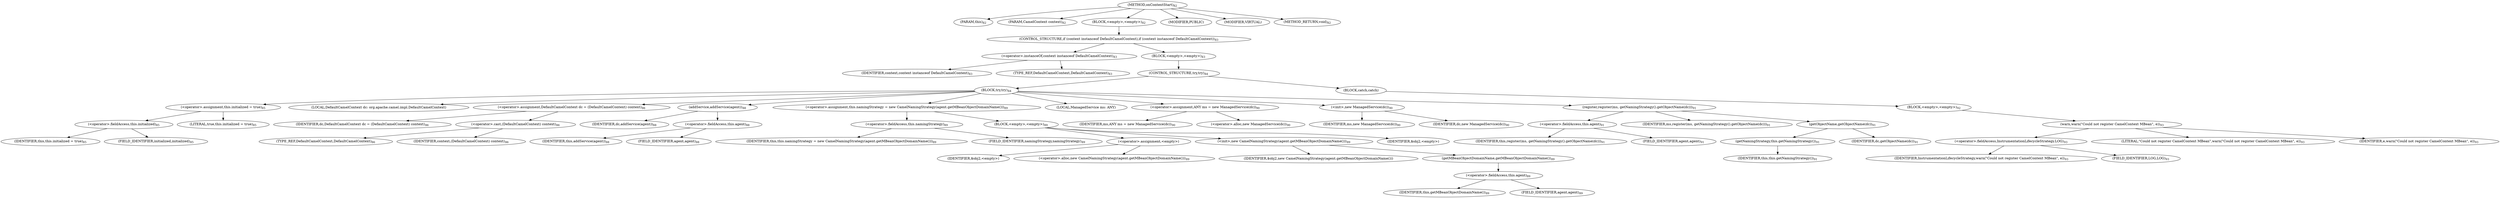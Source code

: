 digraph "onContextStart" {  
"129" [label = <(METHOD,onContextStart)<SUB>82</SUB>> ]
"13" [label = <(PARAM,this)<SUB>82</SUB>> ]
"130" [label = <(PARAM,CamelContext context)<SUB>82</SUB>> ]
"131" [label = <(BLOCK,&lt;empty&gt;,&lt;empty&gt;)<SUB>82</SUB>> ]
"132" [label = <(CONTROL_STRUCTURE,if (context instanceof DefaultCamelContext),if (context instanceof DefaultCamelContext))<SUB>83</SUB>> ]
"133" [label = <(&lt;operator&gt;.instanceOf,context instanceof DefaultCamelContext)<SUB>83</SUB>> ]
"134" [label = <(IDENTIFIER,context,context instanceof DefaultCamelContext)<SUB>83</SUB>> ]
"135" [label = <(TYPE_REF,DefaultCamelContext,DefaultCamelContext)<SUB>83</SUB>> ]
"136" [label = <(BLOCK,&lt;empty&gt;,&lt;empty&gt;)<SUB>83</SUB>> ]
"137" [label = <(CONTROL_STRUCTURE,try,try)<SUB>84</SUB>> ]
"138" [label = <(BLOCK,try,try)<SUB>84</SUB>> ]
"139" [label = <(&lt;operator&gt;.assignment,this.initialized = true)<SUB>85</SUB>> ]
"140" [label = <(&lt;operator&gt;.fieldAccess,this.initialized)<SUB>85</SUB>> ]
"141" [label = <(IDENTIFIER,this,this.initialized = true)<SUB>85</SUB>> ]
"142" [label = <(FIELD_IDENTIFIER,initialized,initialized)<SUB>85</SUB>> ]
"143" [label = <(LITERAL,true,this.initialized = true)<SUB>85</SUB>> ]
"144" [label = <(LOCAL,DefaultCamelContext dc: org.apache.camel.impl.DefaultCamelContext)> ]
"145" [label = <(&lt;operator&gt;.assignment,DefaultCamelContext dc = (DefaultCamelContext) context)<SUB>86</SUB>> ]
"146" [label = <(IDENTIFIER,dc,DefaultCamelContext dc = (DefaultCamelContext) context)<SUB>86</SUB>> ]
"147" [label = <(&lt;operator&gt;.cast,(DefaultCamelContext) context)<SUB>86</SUB>> ]
"148" [label = <(TYPE_REF,DefaultCamelContext,DefaultCamelContext)<SUB>86</SUB>> ]
"149" [label = <(IDENTIFIER,context,(DefaultCamelContext) context)<SUB>86</SUB>> ]
"150" [label = <(addService,addService(agent))<SUB>88</SUB>> ]
"151" [label = <(IDENTIFIER,dc,addService(agent))<SUB>88</SUB>> ]
"152" [label = <(&lt;operator&gt;.fieldAccess,this.agent)<SUB>88</SUB>> ]
"153" [label = <(IDENTIFIER,this,addService(agent))<SUB>88</SUB>> ]
"154" [label = <(FIELD_IDENTIFIER,agent,agent)<SUB>88</SUB>> ]
"155" [label = <(&lt;operator&gt;.assignment,this.namingStrategy = new CamelNamingStrategy(agent.getMBeanObjectDomainName()))<SUB>89</SUB>> ]
"156" [label = <(&lt;operator&gt;.fieldAccess,this.namingStrategy)<SUB>89</SUB>> ]
"157" [label = <(IDENTIFIER,this,this.namingStrategy = new CamelNamingStrategy(agent.getMBeanObjectDomainName()))<SUB>89</SUB>> ]
"158" [label = <(FIELD_IDENTIFIER,namingStrategy,namingStrategy)<SUB>89</SUB>> ]
"159" [label = <(BLOCK,&lt;empty&gt;,&lt;empty&gt;)<SUB>89</SUB>> ]
"160" [label = <(&lt;operator&gt;.assignment,&lt;empty&gt;)> ]
"161" [label = <(IDENTIFIER,$obj2,&lt;empty&gt;)> ]
"162" [label = <(&lt;operator&gt;.alloc,new CamelNamingStrategy(agent.getMBeanObjectDomainName()))<SUB>89</SUB>> ]
"163" [label = <(&lt;init&gt;,new CamelNamingStrategy(agent.getMBeanObjectDomainName()))<SUB>89</SUB>> ]
"164" [label = <(IDENTIFIER,$obj2,new CamelNamingStrategy(agent.getMBeanObjectDomainName()))> ]
"165" [label = <(getMBeanObjectDomainName,getMBeanObjectDomainName())<SUB>89</SUB>> ]
"166" [label = <(&lt;operator&gt;.fieldAccess,this.agent)<SUB>89</SUB>> ]
"167" [label = <(IDENTIFIER,this,getMBeanObjectDomainName())<SUB>89</SUB>> ]
"168" [label = <(FIELD_IDENTIFIER,agent,agent)<SUB>89</SUB>> ]
"169" [label = <(IDENTIFIER,$obj2,&lt;empty&gt;)> ]
"11" [label = <(LOCAL,ManagedService ms: ANY)> ]
"170" [label = <(&lt;operator&gt;.assignment,ANY ms = new ManagedService(dc))<SUB>90</SUB>> ]
"171" [label = <(IDENTIFIER,ms,ANY ms = new ManagedService(dc))<SUB>90</SUB>> ]
"172" [label = <(&lt;operator&gt;.alloc,new ManagedService(dc))<SUB>90</SUB>> ]
"173" [label = <(&lt;init&gt;,new ManagedService(dc))<SUB>90</SUB>> ]
"10" [label = <(IDENTIFIER,ms,new ManagedService(dc))<SUB>90</SUB>> ]
"174" [label = <(IDENTIFIER,dc,new ManagedService(dc))<SUB>90</SUB>> ]
"175" [label = <(register,register(ms, getNamingStrategy().getObjectName(dc)))<SUB>91</SUB>> ]
"176" [label = <(&lt;operator&gt;.fieldAccess,this.agent)<SUB>91</SUB>> ]
"177" [label = <(IDENTIFIER,this,register(ms, getNamingStrategy().getObjectName(dc)))<SUB>91</SUB>> ]
"178" [label = <(FIELD_IDENTIFIER,agent,agent)<SUB>91</SUB>> ]
"179" [label = <(IDENTIFIER,ms,register(ms, getNamingStrategy().getObjectName(dc)))<SUB>91</SUB>> ]
"180" [label = <(getObjectName,getObjectName(dc))<SUB>91</SUB>> ]
"181" [label = <(getNamingStrategy,this.getNamingStrategy())<SUB>91</SUB>> ]
"12" [label = <(IDENTIFIER,this,this.getNamingStrategy())<SUB>91</SUB>> ]
"182" [label = <(IDENTIFIER,dc,getObjectName(dc))<SUB>91</SUB>> ]
"183" [label = <(BLOCK,catch,catch)> ]
"184" [label = <(BLOCK,&lt;empty&gt;,&lt;empty&gt;)<SUB>92</SUB>> ]
"185" [label = <(warn,warn(&quot;Could not register CamelContext MBean&quot;, e))<SUB>93</SUB>> ]
"186" [label = <(&lt;operator&gt;.fieldAccess,InstrumentationLifecycleStrategy.LOG)<SUB>93</SUB>> ]
"187" [label = <(IDENTIFIER,InstrumentationLifecycleStrategy,warn(&quot;Could not register CamelContext MBean&quot;, e))<SUB>93</SUB>> ]
"188" [label = <(FIELD_IDENTIFIER,LOG,LOG)<SUB>93</SUB>> ]
"189" [label = <(LITERAL,&quot;Could not register CamelContext MBean&quot;,warn(&quot;Could not register CamelContext MBean&quot;, e))<SUB>93</SUB>> ]
"190" [label = <(IDENTIFIER,e,warn(&quot;Could not register CamelContext MBean&quot;, e))<SUB>93</SUB>> ]
"191" [label = <(MODIFIER,PUBLIC)> ]
"192" [label = <(MODIFIER,VIRTUAL)> ]
"193" [label = <(METHOD_RETURN,void)<SUB>82</SUB>> ]
  "129" -> "13" 
  "129" -> "130" 
  "129" -> "131" 
  "129" -> "191" 
  "129" -> "192" 
  "129" -> "193" 
  "131" -> "132" 
  "132" -> "133" 
  "132" -> "136" 
  "133" -> "134" 
  "133" -> "135" 
  "136" -> "137" 
  "137" -> "138" 
  "137" -> "183" 
  "138" -> "139" 
  "138" -> "144" 
  "138" -> "145" 
  "138" -> "150" 
  "138" -> "155" 
  "138" -> "11" 
  "138" -> "170" 
  "138" -> "173" 
  "138" -> "175" 
  "139" -> "140" 
  "139" -> "143" 
  "140" -> "141" 
  "140" -> "142" 
  "145" -> "146" 
  "145" -> "147" 
  "147" -> "148" 
  "147" -> "149" 
  "150" -> "151" 
  "150" -> "152" 
  "152" -> "153" 
  "152" -> "154" 
  "155" -> "156" 
  "155" -> "159" 
  "156" -> "157" 
  "156" -> "158" 
  "159" -> "160" 
  "159" -> "163" 
  "159" -> "169" 
  "160" -> "161" 
  "160" -> "162" 
  "163" -> "164" 
  "163" -> "165" 
  "165" -> "166" 
  "166" -> "167" 
  "166" -> "168" 
  "170" -> "171" 
  "170" -> "172" 
  "173" -> "10" 
  "173" -> "174" 
  "175" -> "176" 
  "175" -> "179" 
  "175" -> "180" 
  "176" -> "177" 
  "176" -> "178" 
  "180" -> "181" 
  "180" -> "182" 
  "181" -> "12" 
  "183" -> "184" 
  "184" -> "185" 
  "185" -> "186" 
  "185" -> "189" 
  "185" -> "190" 
  "186" -> "187" 
  "186" -> "188" 
}
